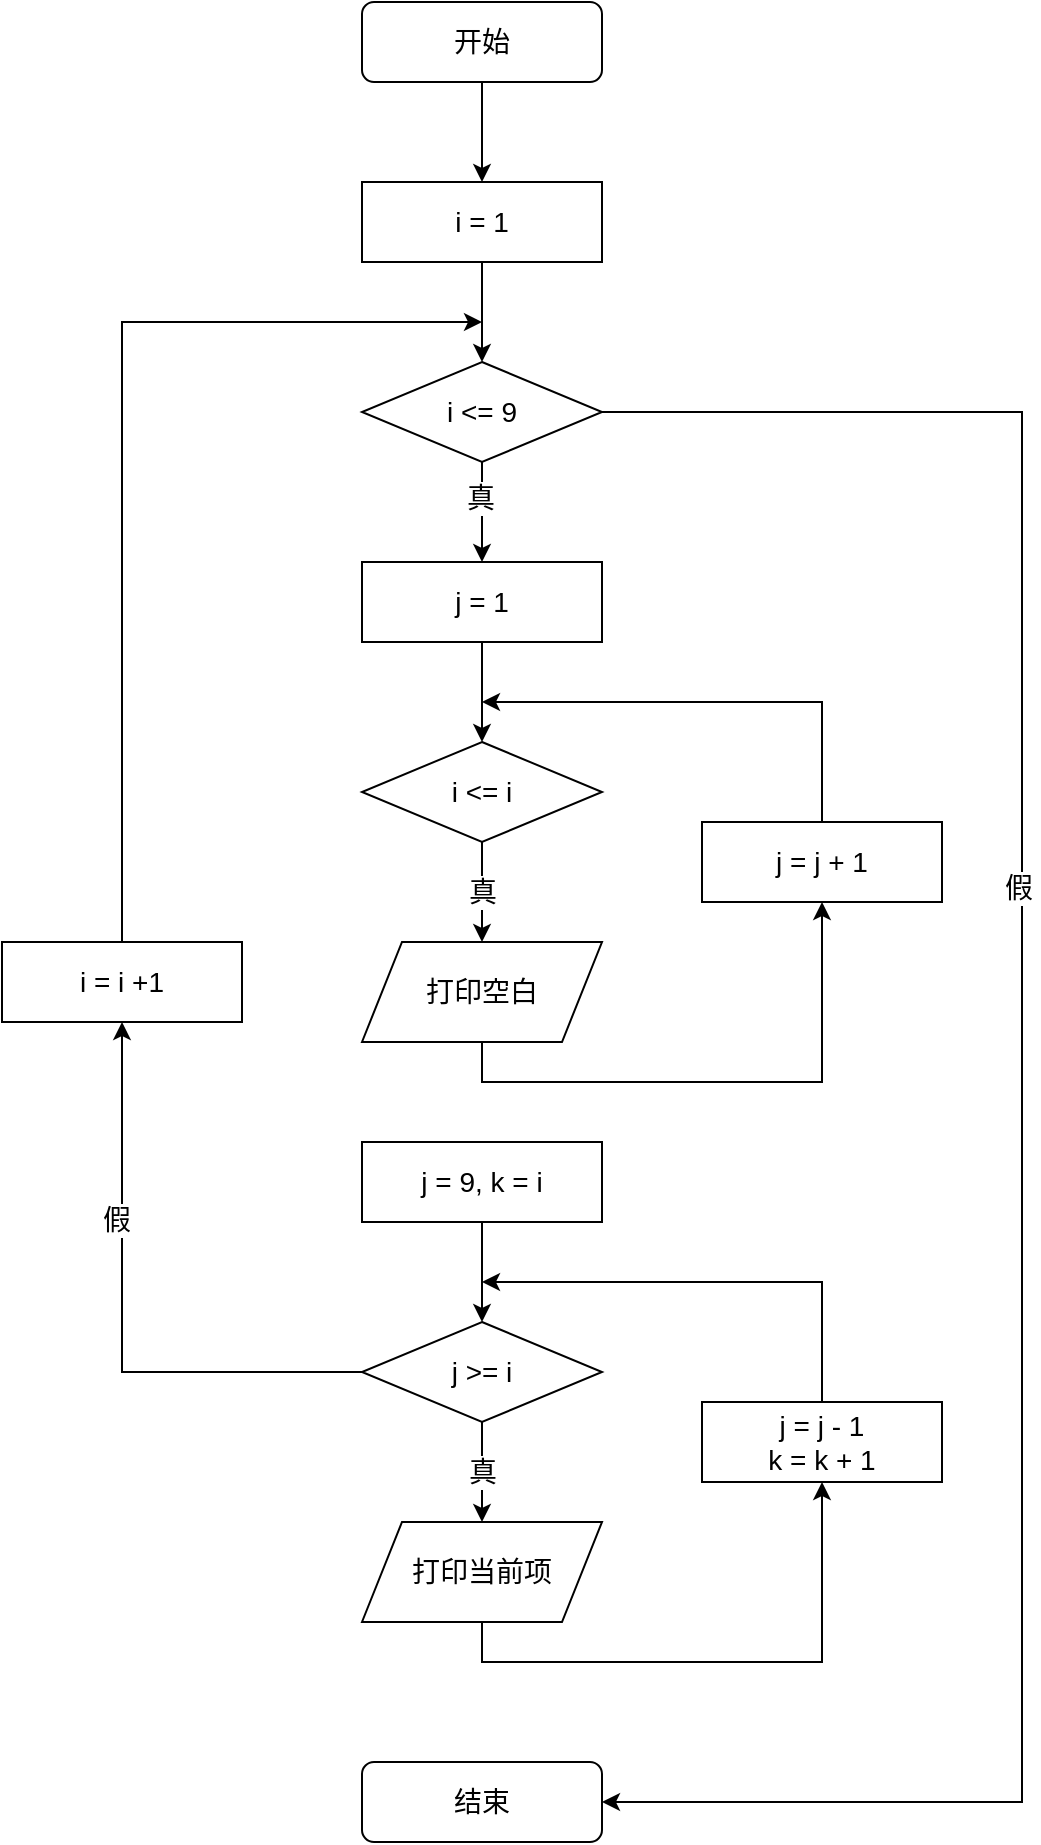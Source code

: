 <mxfile version="15.4.0" type="device"><diagram id="C5RBs43oDa-KdzZeNtuy" name="Page-1"><mxGraphModel dx="1773" dy="706" grid="1" gridSize="10" guides="1" tooltips="1" connect="1" arrows="1" fold="1" page="1" pageScale="1" pageWidth="827" pageHeight="1169" background="none" math="0" shadow="0"><root><mxCell id="WIyWlLk6GJQsqaUBKTNV-0"/><mxCell id="WIyWlLk6GJQsqaUBKTNV-1" parent="WIyWlLk6GJQsqaUBKTNV-0"/><mxCell id="-yIgOSOwF7_-QSBmWfeL-5" style="edgeStyle=orthogonalEdgeStyle;rounded=0;orthogonalLoop=1;jettySize=auto;html=1;exitX=0.5;exitY=1;exitDx=0;exitDy=0;entryX=0.5;entryY=0;entryDx=0;entryDy=0;fontSize=14;" edge="1" parent="WIyWlLk6GJQsqaUBKTNV-1" source="WIyWlLk6GJQsqaUBKTNV-3" target="-yIgOSOwF7_-QSBmWfeL-2"><mxGeometry relative="1" as="geometry"/></mxCell><mxCell id="WIyWlLk6GJQsqaUBKTNV-3" value="开始" style="rounded=1;whiteSpace=wrap;html=1;fontSize=14;glass=0;strokeWidth=1;shadow=0;" parent="WIyWlLk6GJQsqaUBKTNV-1" vertex="1"><mxGeometry x="160" y="80" width="120" height="40" as="geometry"/></mxCell><mxCell id="-yIgOSOwF7_-QSBmWfeL-4" style="edgeStyle=orthogonalEdgeStyle;rounded=0;orthogonalLoop=1;jettySize=auto;html=1;exitX=0.5;exitY=1;exitDx=0;exitDy=0;entryX=0.5;entryY=0;entryDx=0;entryDy=0;fontSize=14;" edge="1" parent="WIyWlLk6GJQsqaUBKTNV-1" source="-yIgOSOwF7_-QSBmWfeL-2" target="-yIgOSOwF7_-QSBmWfeL-3"><mxGeometry relative="1" as="geometry"/></mxCell><mxCell id="-yIgOSOwF7_-QSBmWfeL-2" value="i = 1" style="rounded=0;whiteSpace=wrap;html=1;fontSize=14;" vertex="1" parent="WIyWlLk6GJQsqaUBKTNV-1"><mxGeometry x="160" y="170" width="120" height="40" as="geometry"/></mxCell><mxCell id="-yIgOSOwF7_-QSBmWfeL-9" style="edgeStyle=orthogonalEdgeStyle;rounded=0;orthogonalLoop=1;jettySize=auto;html=1;exitX=0.5;exitY=1;exitDx=0;exitDy=0;entryX=0.5;entryY=0;entryDx=0;entryDy=0;fontSize=14;" edge="1" parent="WIyWlLk6GJQsqaUBKTNV-1" source="-yIgOSOwF7_-QSBmWfeL-3" target="-yIgOSOwF7_-QSBmWfeL-8"><mxGeometry relative="1" as="geometry"/></mxCell><mxCell id="-yIgOSOwF7_-QSBmWfeL-10" value="真" style="edgeLabel;html=1;align=center;verticalAlign=middle;resizable=0;points=[];fontSize=14;" vertex="1" connectable="0" parent="-yIgOSOwF7_-QSBmWfeL-9"><mxGeometry x="-0.28" y="-1" relative="1" as="geometry"><mxPoint as="offset"/></mxGeometry></mxCell><mxCell id="-yIgOSOwF7_-QSBmWfeL-37" style="edgeStyle=orthogonalEdgeStyle;rounded=0;orthogonalLoop=1;jettySize=auto;html=1;exitX=1;exitY=0.5;exitDx=0;exitDy=0;entryX=1;entryY=0.5;entryDx=0;entryDy=0;fontSize=14;" edge="1" parent="WIyWlLk6GJQsqaUBKTNV-1" source="-yIgOSOwF7_-QSBmWfeL-3" target="-yIgOSOwF7_-QSBmWfeL-36"><mxGeometry relative="1" as="geometry"><Array as="points"><mxPoint x="490" y="285"/><mxPoint x="490" y="980"/></Array></mxGeometry></mxCell><mxCell id="-yIgOSOwF7_-QSBmWfeL-38" value="假" style="edgeLabel;html=1;align=center;verticalAlign=middle;resizable=0;points=[];fontSize=14;" vertex="1" connectable="0" parent="-yIgOSOwF7_-QSBmWfeL-37"><mxGeometry x="-0.196" y="-2" relative="1" as="geometry"><mxPoint as="offset"/></mxGeometry></mxCell><mxCell id="-yIgOSOwF7_-QSBmWfeL-3" value="i &amp;lt;= 9" style="rhombus;whiteSpace=wrap;html=1;fontSize=14;" vertex="1" parent="WIyWlLk6GJQsqaUBKTNV-1"><mxGeometry x="160" y="260" width="120" height="50" as="geometry"/></mxCell><mxCell id="-yIgOSOwF7_-QSBmWfeL-12" style="edgeStyle=orthogonalEdgeStyle;rounded=0;orthogonalLoop=1;jettySize=auto;html=1;exitX=0.5;exitY=1;exitDx=0;exitDy=0;entryX=0.5;entryY=0;entryDx=0;entryDy=0;fontSize=14;" edge="1" parent="WIyWlLk6GJQsqaUBKTNV-1" source="-yIgOSOwF7_-QSBmWfeL-8" target="-yIgOSOwF7_-QSBmWfeL-11"><mxGeometry relative="1" as="geometry"/></mxCell><mxCell id="-yIgOSOwF7_-QSBmWfeL-8" value="j = 1" style="rounded=0;whiteSpace=wrap;html=1;fontSize=14;" vertex="1" parent="WIyWlLk6GJQsqaUBKTNV-1"><mxGeometry x="160" y="360" width="120" height="40" as="geometry"/></mxCell><mxCell id="-yIgOSOwF7_-QSBmWfeL-15" value="真" style="edgeStyle=orthogonalEdgeStyle;rounded=0;orthogonalLoop=1;jettySize=auto;html=1;exitX=0.5;exitY=1;exitDx=0;exitDy=0;entryX=0.5;entryY=0;entryDx=0;entryDy=0;fontSize=14;" edge="1" parent="WIyWlLk6GJQsqaUBKTNV-1" source="-yIgOSOwF7_-QSBmWfeL-11" target="-yIgOSOwF7_-QSBmWfeL-14"><mxGeometry relative="1" as="geometry"/></mxCell><mxCell id="-yIgOSOwF7_-QSBmWfeL-11" value="i &amp;lt;= i" style="rhombus;whiteSpace=wrap;html=1;fontSize=14;" vertex="1" parent="WIyWlLk6GJQsqaUBKTNV-1"><mxGeometry x="160" y="450" width="120" height="50" as="geometry"/></mxCell><mxCell id="-yIgOSOwF7_-QSBmWfeL-18" style="edgeStyle=orthogonalEdgeStyle;rounded=0;orthogonalLoop=1;jettySize=auto;html=1;exitX=0.5;exitY=1;exitDx=0;exitDy=0;entryX=0.5;entryY=1;entryDx=0;entryDy=0;fontSize=14;" edge="1" parent="WIyWlLk6GJQsqaUBKTNV-1" source="-yIgOSOwF7_-QSBmWfeL-14" target="-yIgOSOwF7_-QSBmWfeL-17"><mxGeometry relative="1" as="geometry"/></mxCell><mxCell id="-yIgOSOwF7_-QSBmWfeL-14" value="打印空白" style="shape=parallelogram;perimeter=parallelogramPerimeter;whiteSpace=wrap;html=1;fixedSize=1;fontSize=14;" vertex="1" parent="WIyWlLk6GJQsqaUBKTNV-1"><mxGeometry x="160" y="550" width="120" height="50" as="geometry"/></mxCell><mxCell id="-yIgOSOwF7_-QSBmWfeL-20" style="edgeStyle=orthogonalEdgeStyle;rounded=0;orthogonalLoop=1;jettySize=auto;html=1;exitX=0.5;exitY=0;exitDx=0;exitDy=0;fontSize=14;" edge="1" parent="WIyWlLk6GJQsqaUBKTNV-1" source="-yIgOSOwF7_-QSBmWfeL-17"><mxGeometry relative="1" as="geometry"><mxPoint x="220" y="430" as="targetPoint"/><Array as="points"><mxPoint x="390" y="430"/></Array></mxGeometry></mxCell><mxCell id="-yIgOSOwF7_-QSBmWfeL-17" value="j = j + 1" style="rounded=0;whiteSpace=wrap;html=1;fontSize=14;" vertex="1" parent="WIyWlLk6GJQsqaUBKTNV-1"><mxGeometry x="330" y="490" width="120" height="40" as="geometry"/></mxCell><mxCell id="-yIgOSOwF7_-QSBmWfeL-23" style="edgeStyle=orthogonalEdgeStyle;rounded=0;orthogonalLoop=1;jettySize=auto;html=1;exitX=0.5;exitY=1;exitDx=0;exitDy=0;entryX=0.5;entryY=0;entryDx=0;entryDy=0;fontSize=14;" edge="1" parent="WIyWlLk6GJQsqaUBKTNV-1" source="-yIgOSOwF7_-QSBmWfeL-24" target="-yIgOSOwF7_-QSBmWfeL-26"><mxGeometry relative="1" as="geometry"/></mxCell><mxCell id="-yIgOSOwF7_-QSBmWfeL-24" value="j = 9, k = i" style="rounded=0;whiteSpace=wrap;html=1;fontSize=14;" vertex="1" parent="WIyWlLk6GJQsqaUBKTNV-1"><mxGeometry x="160" y="650" width="120" height="40" as="geometry"/></mxCell><mxCell id="-yIgOSOwF7_-QSBmWfeL-25" value="真" style="edgeStyle=orthogonalEdgeStyle;rounded=0;orthogonalLoop=1;jettySize=auto;html=1;exitX=0.5;exitY=1;exitDx=0;exitDy=0;entryX=0.5;entryY=0;entryDx=0;entryDy=0;fontSize=14;" edge="1" parent="WIyWlLk6GJQsqaUBKTNV-1" source="-yIgOSOwF7_-QSBmWfeL-26" target="-yIgOSOwF7_-QSBmWfeL-28"><mxGeometry relative="1" as="geometry"/></mxCell><mxCell id="-yIgOSOwF7_-QSBmWfeL-32" style="edgeStyle=orthogonalEdgeStyle;rounded=0;orthogonalLoop=1;jettySize=auto;html=1;exitX=0;exitY=0.5;exitDx=0;exitDy=0;entryX=0.5;entryY=1;entryDx=0;entryDy=0;fontSize=14;" edge="1" parent="WIyWlLk6GJQsqaUBKTNV-1" source="-yIgOSOwF7_-QSBmWfeL-26" target="-yIgOSOwF7_-QSBmWfeL-31"><mxGeometry relative="1" as="geometry"/></mxCell><mxCell id="-yIgOSOwF7_-QSBmWfeL-34" value="假" style="edgeLabel;html=1;align=center;verticalAlign=middle;resizable=0;points=[];fontSize=14;" vertex="1" connectable="0" parent="-yIgOSOwF7_-QSBmWfeL-32"><mxGeometry x="0.329" y="3" relative="1" as="geometry"><mxPoint as="offset"/></mxGeometry></mxCell><mxCell id="-yIgOSOwF7_-QSBmWfeL-26" value="j &amp;gt;= i" style="rhombus;whiteSpace=wrap;html=1;fontSize=14;" vertex="1" parent="WIyWlLk6GJQsqaUBKTNV-1"><mxGeometry x="160" y="740" width="120" height="50" as="geometry"/></mxCell><mxCell id="-yIgOSOwF7_-QSBmWfeL-27" style="edgeStyle=orthogonalEdgeStyle;rounded=0;orthogonalLoop=1;jettySize=auto;html=1;exitX=0.5;exitY=1;exitDx=0;exitDy=0;entryX=0.5;entryY=1;entryDx=0;entryDy=0;fontSize=14;" edge="1" parent="WIyWlLk6GJQsqaUBKTNV-1" source="-yIgOSOwF7_-QSBmWfeL-28" target="-yIgOSOwF7_-QSBmWfeL-30"><mxGeometry relative="1" as="geometry"/></mxCell><mxCell id="-yIgOSOwF7_-QSBmWfeL-28" value="打印当前项" style="shape=parallelogram;perimeter=parallelogramPerimeter;whiteSpace=wrap;html=1;fixedSize=1;fontSize=14;" vertex="1" parent="WIyWlLk6GJQsqaUBKTNV-1"><mxGeometry x="160" y="840" width="120" height="50" as="geometry"/></mxCell><mxCell id="-yIgOSOwF7_-QSBmWfeL-29" style="edgeStyle=orthogonalEdgeStyle;rounded=0;orthogonalLoop=1;jettySize=auto;html=1;exitX=0.5;exitY=0;exitDx=0;exitDy=0;fontSize=14;" edge="1" parent="WIyWlLk6GJQsqaUBKTNV-1" source="-yIgOSOwF7_-QSBmWfeL-30"><mxGeometry relative="1" as="geometry"><mxPoint x="220" y="720" as="targetPoint"/><Array as="points"><mxPoint x="390" y="720"/></Array></mxGeometry></mxCell><mxCell id="-yIgOSOwF7_-QSBmWfeL-30" value="j = j - 1&lt;br style=&quot;font-size: 14px;&quot;&gt;k = k + 1" style="rounded=0;whiteSpace=wrap;html=1;fontSize=14;" vertex="1" parent="WIyWlLk6GJQsqaUBKTNV-1"><mxGeometry x="330" y="780" width="120" height="40" as="geometry"/></mxCell><mxCell id="-yIgOSOwF7_-QSBmWfeL-35" style="edgeStyle=orthogonalEdgeStyle;rounded=0;orthogonalLoop=1;jettySize=auto;html=1;exitX=0.5;exitY=0;exitDx=0;exitDy=0;fontSize=14;" edge="1" parent="WIyWlLk6GJQsqaUBKTNV-1" source="-yIgOSOwF7_-QSBmWfeL-31"><mxGeometry relative="1" as="geometry"><mxPoint x="220" y="240" as="targetPoint"/><Array as="points"><mxPoint x="40" y="240"/></Array></mxGeometry></mxCell><mxCell id="-yIgOSOwF7_-QSBmWfeL-31" value="i = i +1" style="rounded=0;whiteSpace=wrap;html=1;fontSize=14;" vertex="1" parent="WIyWlLk6GJQsqaUBKTNV-1"><mxGeometry x="-20" y="550" width="120" height="40" as="geometry"/></mxCell><mxCell id="-yIgOSOwF7_-QSBmWfeL-36" value="结束" style="rounded=1;whiteSpace=wrap;html=1;fontSize=14;glass=0;strokeWidth=1;shadow=0;" vertex="1" parent="WIyWlLk6GJQsqaUBKTNV-1"><mxGeometry x="160" y="960" width="120" height="40" as="geometry"/></mxCell></root></mxGraphModel></diagram></mxfile>